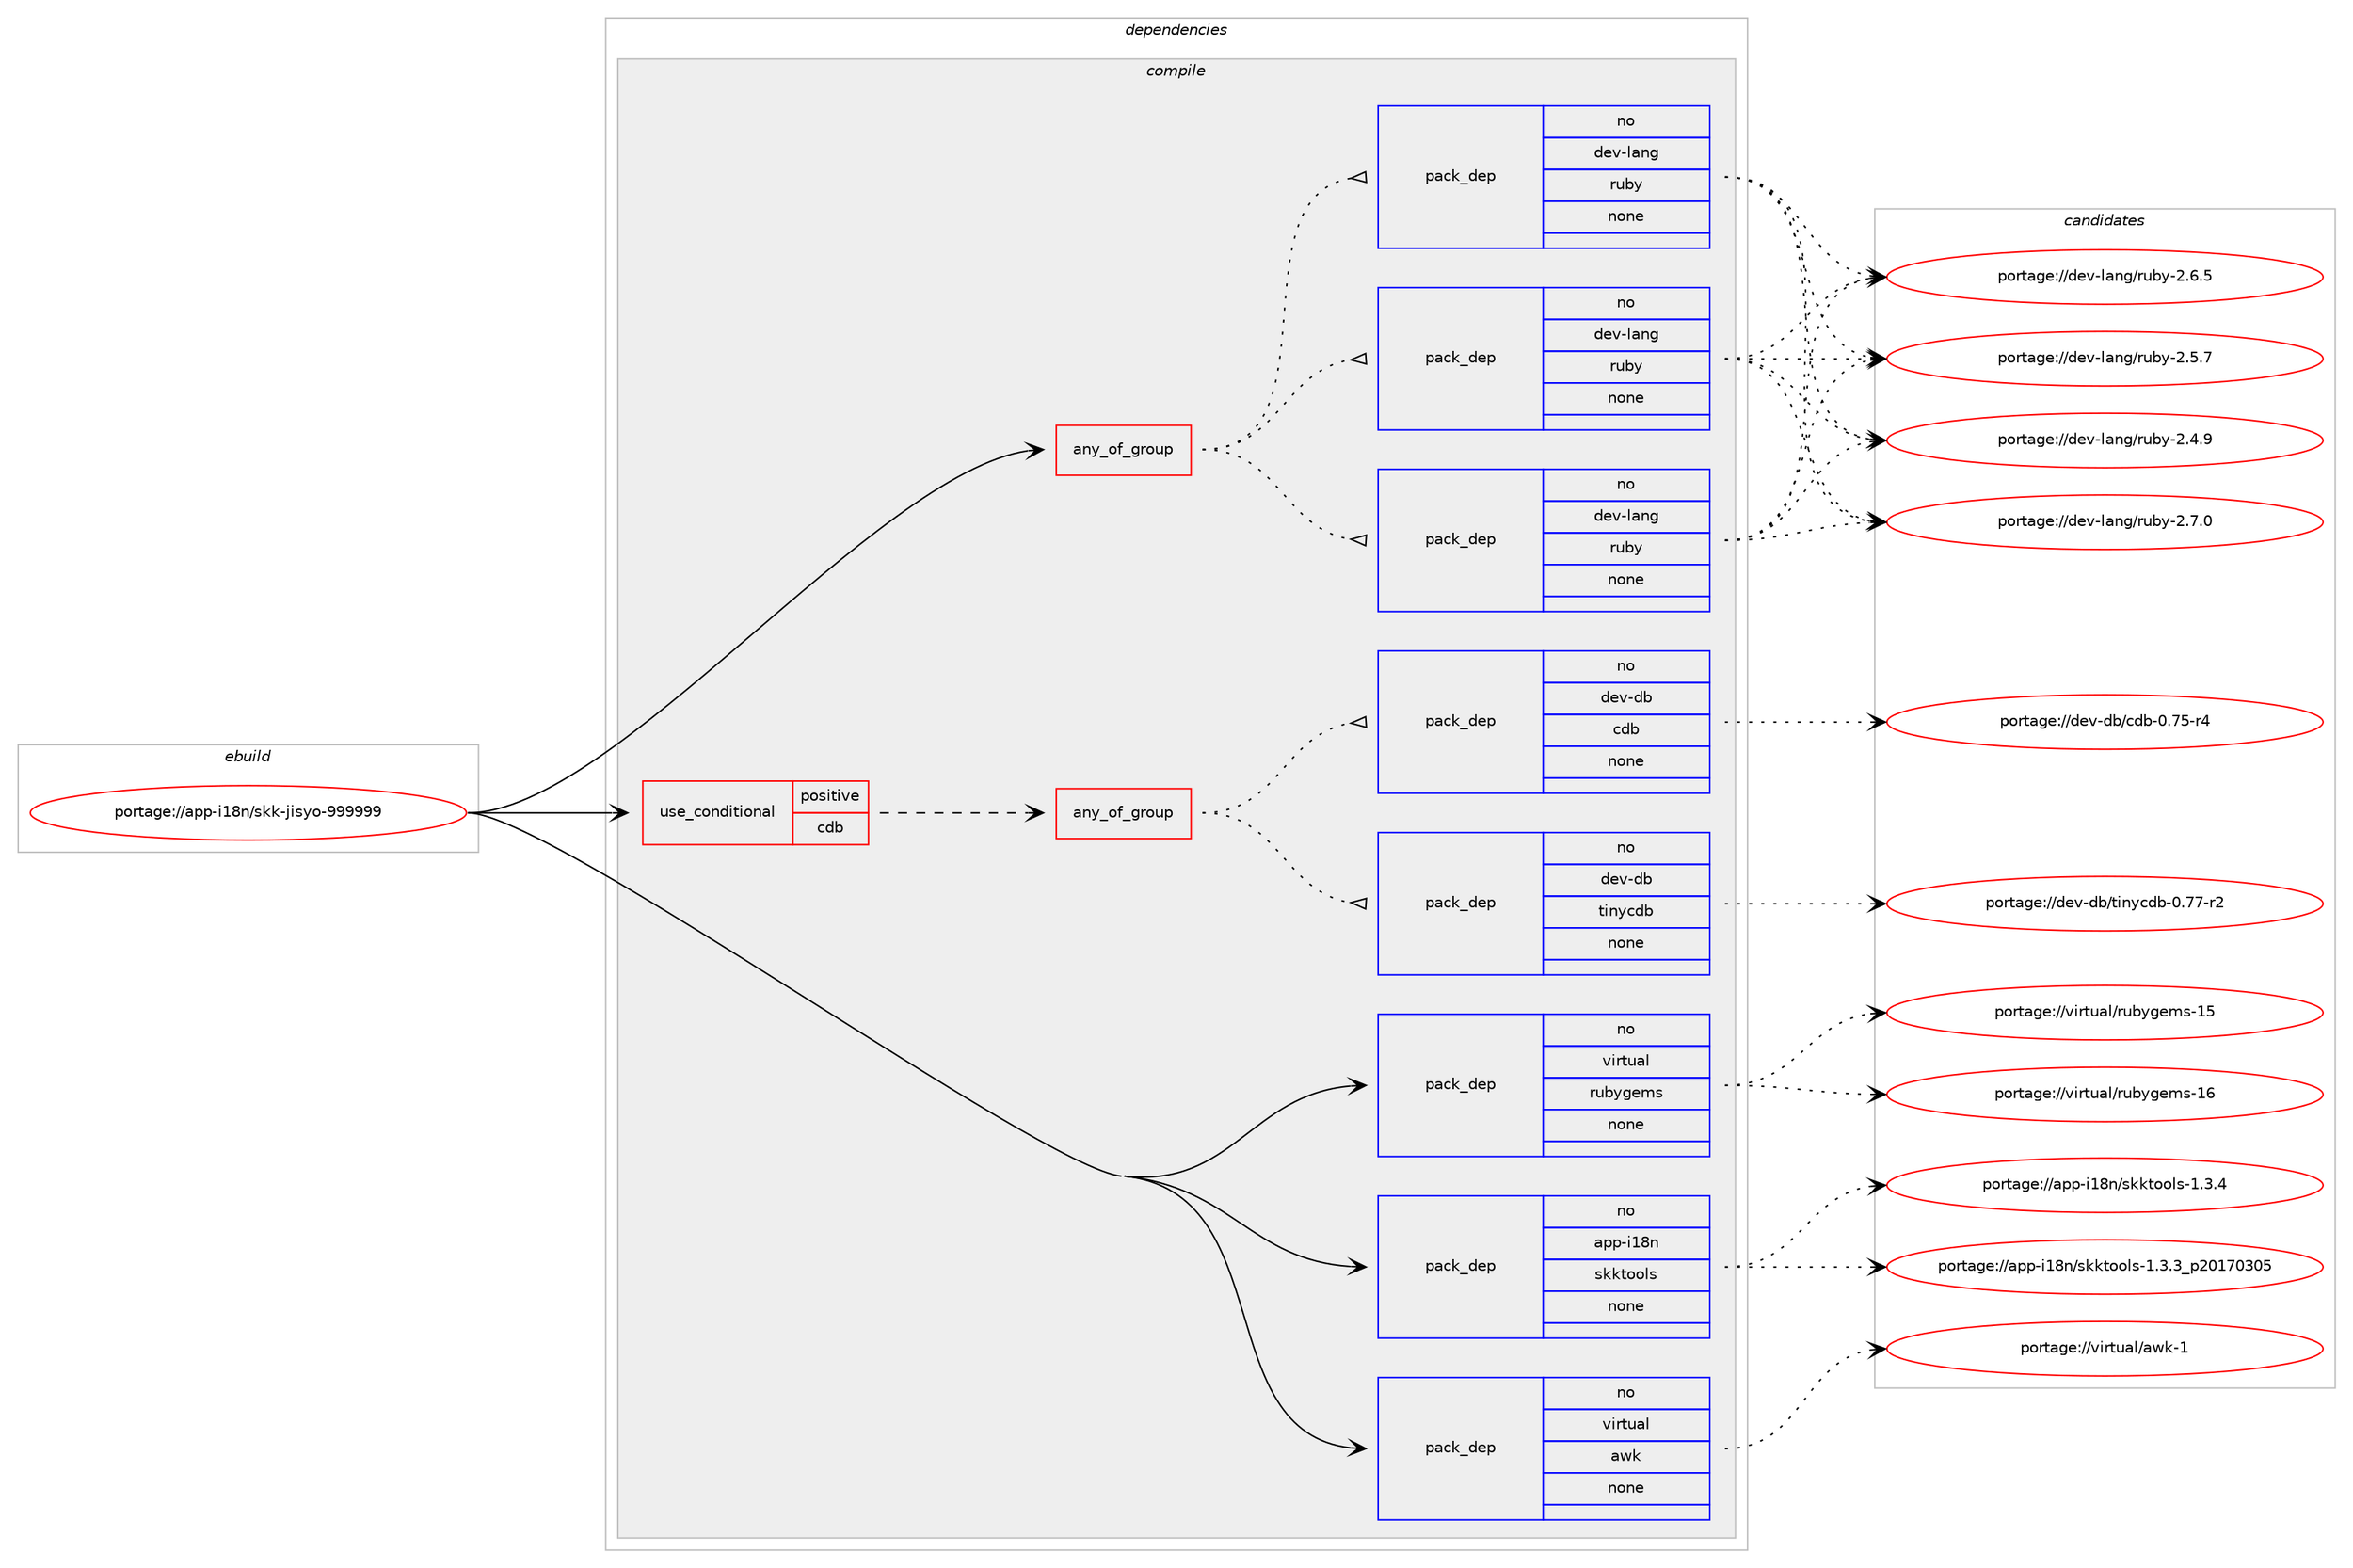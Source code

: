 digraph prolog {

# *************
# Graph options
# *************

newrank=true;
concentrate=true;
compound=true;
graph [rankdir=LR,fontname=Helvetica,fontsize=10,ranksep=1.5];#, ranksep=2.5, nodesep=0.2];
edge  [arrowhead=vee];
node  [fontname=Helvetica,fontsize=10];

# **********
# The ebuild
# **********

subgraph cluster_leftcol {
color=gray;
rank=same;
label=<<i>ebuild</i>>;
id [label="portage://app-i18n/skk-jisyo-999999", color=red, width=4, href="../app-i18n/skk-jisyo-999999.svg"];
}

# ****************
# The dependencies
# ****************

subgraph cluster_midcol {
color=gray;
label=<<i>dependencies</i>>;
subgraph cluster_compile {
fillcolor="#eeeeee";
style=filled;
label=<<i>compile</i>>;
subgraph any7983 {
dependency617025 [label=<<TABLE BORDER="0" CELLBORDER="1" CELLSPACING="0" CELLPADDING="4"><TR><TD CELLPADDING="10">any_of_group</TD></TR></TABLE>>, shape=none, color=red];subgraph pack464146 {
dependency617026 [label=<<TABLE BORDER="0" CELLBORDER="1" CELLSPACING="0" CELLPADDING="4" WIDTH="220"><TR><TD ROWSPAN="6" CELLPADDING="30">pack_dep</TD></TR><TR><TD WIDTH="110">no</TD></TR><TR><TD>dev-lang</TD></TR><TR><TD>ruby</TD></TR><TR><TD>none</TD></TR><TR><TD></TD></TR></TABLE>>, shape=none, color=blue];
}
dependency617025:e -> dependency617026:w [weight=20,style="dotted",arrowhead="oinv"];
subgraph pack464147 {
dependency617027 [label=<<TABLE BORDER="0" CELLBORDER="1" CELLSPACING="0" CELLPADDING="4" WIDTH="220"><TR><TD ROWSPAN="6" CELLPADDING="30">pack_dep</TD></TR><TR><TD WIDTH="110">no</TD></TR><TR><TD>dev-lang</TD></TR><TR><TD>ruby</TD></TR><TR><TD>none</TD></TR><TR><TD></TD></TR></TABLE>>, shape=none, color=blue];
}
dependency617025:e -> dependency617027:w [weight=20,style="dotted",arrowhead="oinv"];
subgraph pack464148 {
dependency617028 [label=<<TABLE BORDER="0" CELLBORDER="1" CELLSPACING="0" CELLPADDING="4" WIDTH="220"><TR><TD ROWSPAN="6" CELLPADDING="30">pack_dep</TD></TR><TR><TD WIDTH="110">no</TD></TR><TR><TD>dev-lang</TD></TR><TR><TD>ruby</TD></TR><TR><TD>none</TD></TR><TR><TD></TD></TR></TABLE>>, shape=none, color=blue];
}
dependency617025:e -> dependency617028:w [weight=20,style="dotted",arrowhead="oinv"];
}
id:e -> dependency617025:w [weight=20,style="solid",arrowhead="vee"];
subgraph cond144613 {
dependency617029 [label=<<TABLE BORDER="0" CELLBORDER="1" CELLSPACING="0" CELLPADDING="4"><TR><TD ROWSPAN="3" CELLPADDING="10">use_conditional</TD></TR><TR><TD>positive</TD></TR><TR><TD>cdb</TD></TR></TABLE>>, shape=none, color=red];
subgraph any7984 {
dependency617030 [label=<<TABLE BORDER="0" CELLBORDER="1" CELLSPACING="0" CELLPADDING="4"><TR><TD CELLPADDING="10">any_of_group</TD></TR></TABLE>>, shape=none, color=red];subgraph pack464149 {
dependency617031 [label=<<TABLE BORDER="0" CELLBORDER="1" CELLSPACING="0" CELLPADDING="4" WIDTH="220"><TR><TD ROWSPAN="6" CELLPADDING="30">pack_dep</TD></TR><TR><TD WIDTH="110">no</TD></TR><TR><TD>dev-db</TD></TR><TR><TD>tinycdb</TD></TR><TR><TD>none</TD></TR><TR><TD></TD></TR></TABLE>>, shape=none, color=blue];
}
dependency617030:e -> dependency617031:w [weight=20,style="dotted",arrowhead="oinv"];
subgraph pack464150 {
dependency617032 [label=<<TABLE BORDER="0" CELLBORDER="1" CELLSPACING="0" CELLPADDING="4" WIDTH="220"><TR><TD ROWSPAN="6" CELLPADDING="30">pack_dep</TD></TR><TR><TD WIDTH="110">no</TD></TR><TR><TD>dev-db</TD></TR><TR><TD>cdb</TD></TR><TR><TD>none</TD></TR><TR><TD></TD></TR></TABLE>>, shape=none, color=blue];
}
dependency617030:e -> dependency617032:w [weight=20,style="dotted",arrowhead="oinv"];
}
dependency617029:e -> dependency617030:w [weight=20,style="dashed",arrowhead="vee"];
}
id:e -> dependency617029:w [weight=20,style="solid",arrowhead="vee"];
subgraph pack464151 {
dependency617033 [label=<<TABLE BORDER="0" CELLBORDER="1" CELLSPACING="0" CELLPADDING="4" WIDTH="220"><TR><TD ROWSPAN="6" CELLPADDING="30">pack_dep</TD></TR><TR><TD WIDTH="110">no</TD></TR><TR><TD>app-i18n</TD></TR><TR><TD>skktools</TD></TR><TR><TD>none</TD></TR><TR><TD></TD></TR></TABLE>>, shape=none, color=blue];
}
id:e -> dependency617033:w [weight=20,style="solid",arrowhead="vee"];
subgraph pack464152 {
dependency617034 [label=<<TABLE BORDER="0" CELLBORDER="1" CELLSPACING="0" CELLPADDING="4" WIDTH="220"><TR><TD ROWSPAN="6" CELLPADDING="30">pack_dep</TD></TR><TR><TD WIDTH="110">no</TD></TR><TR><TD>virtual</TD></TR><TR><TD>awk</TD></TR><TR><TD>none</TD></TR><TR><TD></TD></TR></TABLE>>, shape=none, color=blue];
}
id:e -> dependency617034:w [weight=20,style="solid",arrowhead="vee"];
subgraph pack464153 {
dependency617035 [label=<<TABLE BORDER="0" CELLBORDER="1" CELLSPACING="0" CELLPADDING="4" WIDTH="220"><TR><TD ROWSPAN="6" CELLPADDING="30">pack_dep</TD></TR><TR><TD WIDTH="110">no</TD></TR><TR><TD>virtual</TD></TR><TR><TD>rubygems</TD></TR><TR><TD>none</TD></TR><TR><TD></TD></TR></TABLE>>, shape=none, color=blue];
}
id:e -> dependency617035:w [weight=20,style="solid",arrowhead="vee"];
}
subgraph cluster_compileandrun {
fillcolor="#eeeeee";
style=filled;
label=<<i>compile and run</i>>;
}
subgraph cluster_run {
fillcolor="#eeeeee";
style=filled;
label=<<i>run</i>>;
}
}

# **************
# The candidates
# **************

subgraph cluster_choices {
rank=same;
color=gray;
label=<<i>candidates</i>>;

subgraph choice464146 {
color=black;
nodesep=1;
choice10010111845108971101034711411798121455046554648 [label="portage://dev-lang/ruby-2.7.0", color=red, width=4,href="../dev-lang/ruby-2.7.0.svg"];
choice10010111845108971101034711411798121455046544653 [label="portage://dev-lang/ruby-2.6.5", color=red, width=4,href="../dev-lang/ruby-2.6.5.svg"];
choice10010111845108971101034711411798121455046534655 [label="portage://dev-lang/ruby-2.5.7", color=red, width=4,href="../dev-lang/ruby-2.5.7.svg"];
choice10010111845108971101034711411798121455046524657 [label="portage://dev-lang/ruby-2.4.9", color=red, width=4,href="../dev-lang/ruby-2.4.9.svg"];
dependency617026:e -> choice10010111845108971101034711411798121455046554648:w [style=dotted,weight="100"];
dependency617026:e -> choice10010111845108971101034711411798121455046544653:w [style=dotted,weight="100"];
dependency617026:e -> choice10010111845108971101034711411798121455046534655:w [style=dotted,weight="100"];
dependency617026:e -> choice10010111845108971101034711411798121455046524657:w [style=dotted,weight="100"];
}
subgraph choice464147 {
color=black;
nodesep=1;
choice10010111845108971101034711411798121455046554648 [label="portage://dev-lang/ruby-2.7.0", color=red, width=4,href="../dev-lang/ruby-2.7.0.svg"];
choice10010111845108971101034711411798121455046544653 [label="portage://dev-lang/ruby-2.6.5", color=red, width=4,href="../dev-lang/ruby-2.6.5.svg"];
choice10010111845108971101034711411798121455046534655 [label="portage://dev-lang/ruby-2.5.7", color=red, width=4,href="../dev-lang/ruby-2.5.7.svg"];
choice10010111845108971101034711411798121455046524657 [label="portage://dev-lang/ruby-2.4.9", color=red, width=4,href="../dev-lang/ruby-2.4.9.svg"];
dependency617027:e -> choice10010111845108971101034711411798121455046554648:w [style=dotted,weight="100"];
dependency617027:e -> choice10010111845108971101034711411798121455046544653:w [style=dotted,weight="100"];
dependency617027:e -> choice10010111845108971101034711411798121455046534655:w [style=dotted,weight="100"];
dependency617027:e -> choice10010111845108971101034711411798121455046524657:w [style=dotted,weight="100"];
}
subgraph choice464148 {
color=black;
nodesep=1;
choice10010111845108971101034711411798121455046554648 [label="portage://dev-lang/ruby-2.7.0", color=red, width=4,href="../dev-lang/ruby-2.7.0.svg"];
choice10010111845108971101034711411798121455046544653 [label="portage://dev-lang/ruby-2.6.5", color=red, width=4,href="../dev-lang/ruby-2.6.5.svg"];
choice10010111845108971101034711411798121455046534655 [label="portage://dev-lang/ruby-2.5.7", color=red, width=4,href="../dev-lang/ruby-2.5.7.svg"];
choice10010111845108971101034711411798121455046524657 [label="portage://dev-lang/ruby-2.4.9", color=red, width=4,href="../dev-lang/ruby-2.4.9.svg"];
dependency617028:e -> choice10010111845108971101034711411798121455046554648:w [style=dotted,weight="100"];
dependency617028:e -> choice10010111845108971101034711411798121455046544653:w [style=dotted,weight="100"];
dependency617028:e -> choice10010111845108971101034711411798121455046534655:w [style=dotted,weight="100"];
dependency617028:e -> choice10010111845108971101034711411798121455046524657:w [style=dotted,weight="100"];
}
subgraph choice464149 {
color=black;
nodesep=1;
choice100101118451009847116105110121991009845484655554511450 [label="portage://dev-db/tinycdb-0.77-r2", color=red, width=4,href="../dev-db/tinycdb-0.77-r2.svg"];
dependency617031:e -> choice100101118451009847116105110121991009845484655554511450:w [style=dotted,weight="100"];
}
subgraph choice464150 {
color=black;
nodesep=1;
choice100101118451009847991009845484655534511452 [label="portage://dev-db/cdb-0.75-r4", color=red, width=4,href="../dev-db/cdb-0.75-r4.svg"];
dependency617032:e -> choice100101118451009847991009845484655534511452:w [style=dotted,weight="100"];
}
subgraph choice464151 {
color=black;
nodesep=1;
choice9711211245105495611047115107107116111111108115454946514652 [label="portage://app-i18n/skktools-1.3.4", color=red, width=4,href="../app-i18n/skktools-1.3.4.svg"];
choice9711211245105495611047115107107116111111108115454946514651951125048495548514853 [label="portage://app-i18n/skktools-1.3.3_p20170305", color=red, width=4,href="../app-i18n/skktools-1.3.3_p20170305.svg"];
dependency617033:e -> choice9711211245105495611047115107107116111111108115454946514652:w [style=dotted,weight="100"];
dependency617033:e -> choice9711211245105495611047115107107116111111108115454946514651951125048495548514853:w [style=dotted,weight="100"];
}
subgraph choice464152 {
color=black;
nodesep=1;
choice1181051141161179710847971191074549 [label="portage://virtual/awk-1", color=red, width=4,href="../virtual/awk-1.svg"];
dependency617034:e -> choice1181051141161179710847971191074549:w [style=dotted,weight="100"];
}
subgraph choice464153 {
color=black;
nodesep=1;
choice118105114116117971084711411798121103101109115454954 [label="portage://virtual/rubygems-16", color=red, width=4,href="../virtual/rubygems-16.svg"];
choice118105114116117971084711411798121103101109115454953 [label="portage://virtual/rubygems-15", color=red, width=4,href="../virtual/rubygems-15.svg"];
dependency617035:e -> choice118105114116117971084711411798121103101109115454954:w [style=dotted,weight="100"];
dependency617035:e -> choice118105114116117971084711411798121103101109115454953:w [style=dotted,weight="100"];
}
}

}
